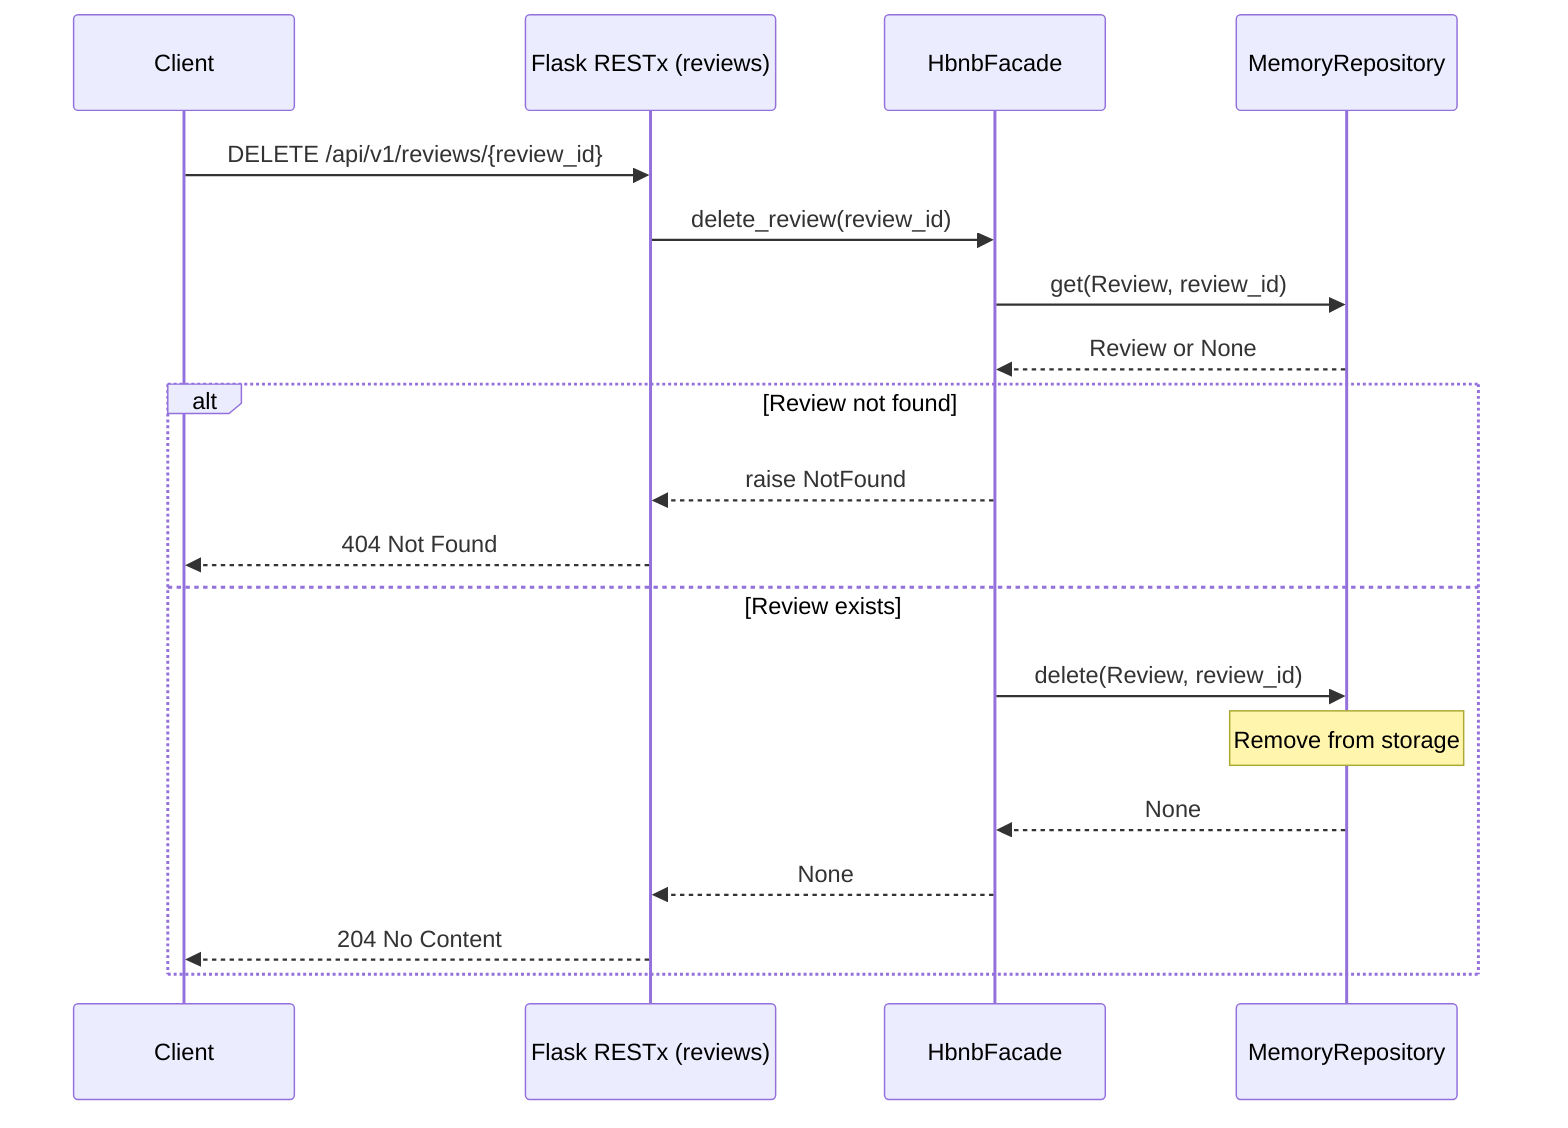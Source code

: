 sequenceDiagram
    participant C as Client
    participant API as Flask RESTx (reviews)
    participant F as HbnbFacade
    participant R as MemoryRepository

    C->>API: DELETE /api/v1/reviews/{review_id}
    API->>F: delete_review(review_id)

    F->>R: get(Review, review_id)
    R-->>F: Review or None

    alt Review not found
        F-->>API: raise NotFound
        API-->>C: 404 Not Found
    else Review exists
        F->>R: delete(Review, review_id)
        Note over R: Remove from storage
        R-->>F: None

        F-->>API: None
        API-->>C: 204 No Content
    end